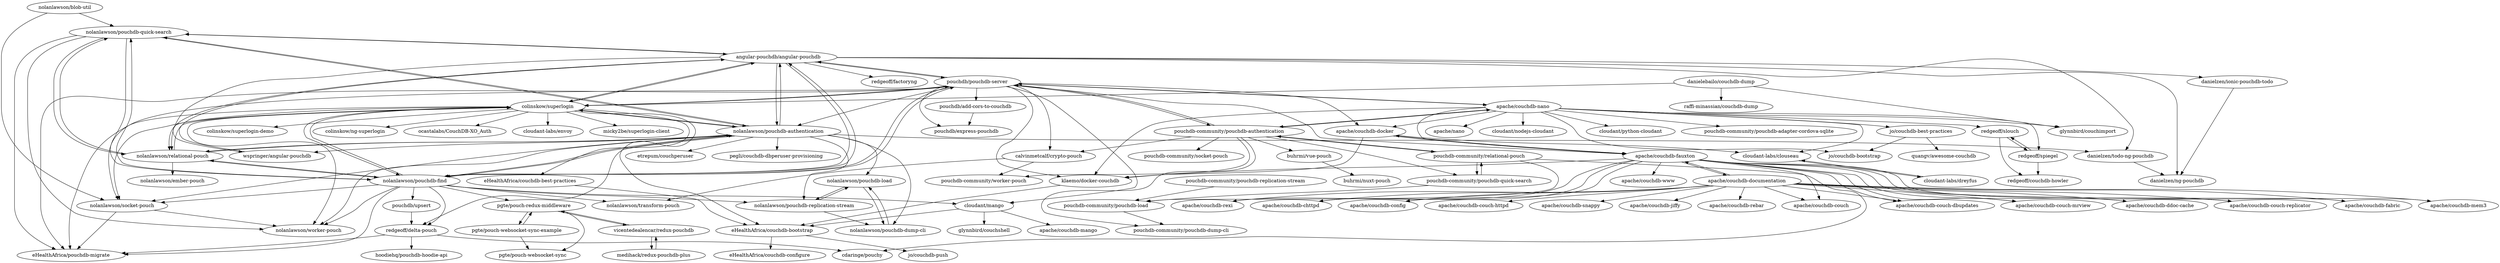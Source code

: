 digraph G {
"nolanlawson/blob-util" -> "nolanlawson/pouchdb-quick-search"
"nolanlawson/blob-util" -> "nolanlawson/socket-pouch"
"wspringer/angular-pouchdb" -> "angular-pouchdb/angular-pouchdb"
"danielzen/ionic-pouchdb-todo" -> "danielzen/ng-pouchdb"
"apache/couchdb-nano" -> "pouchdb-community/pouchdb-authentication"
"apache/couchdb-nano" -> "redgeoff/slouch"
"apache/couchdb-nano" -> "apache/couchdb-docker"
"apache/couchdb-nano" -> "pouchdb/pouchdb-server"
"apache/couchdb-nano" -> "klaemo/docker-couchdb"
"apache/couchdb-nano" -> "jo/couchdb-best-practices"
"apache/couchdb-nano" -> "apache/couchdb-fauxton"
"apache/couchdb-nano" -> "cloudant/python-cloudant" ["e"=1]
"apache/couchdb-nano" -> "pouchdb-community/pouchdb-adapter-cordova-sqlite"
"apache/couchdb-nano" -> "glynnbird/couchimport"
"apache/couchdb-nano" -> "redgeoff/spiegel"
"apache/couchdb-nano" -> "cloudant-labs/clouseau"
"apache/couchdb-nano" -> "jo/couchdb-bootstrap"
"apache/couchdb-nano" -> "apache/nano"
"apache/couchdb-nano" -> "cloudant/nodejs-cloudant" ["e"=1]
"pgte/pouch-redux-middleware" -> "pgte/pouch-websocket-sync-example"
"pgte/pouch-redux-middleware" -> "pgte/pouch-websocket-sync"
"pgte/pouch-redux-middleware" -> "vicentedealencar/redux-pouchdb"
"redgeoff/spiegel" -> "redgeoff/slouch"
"redgeoff/spiegel" -> "redgeoff/couchdb-howler"
"apache/couchdb-documentation" -> "apache/couchdb-fauxton"
"apache/couchdb-documentation" -> "apache/couchdb-config"
"apache/couchdb-documentation" -> "apache/couchdb-couch"
"apache/couchdb-documentation" -> "apache/couchdb-couch-dbupdates"
"apache/couchdb-documentation" -> "apache/couchdb-couch-httpd"
"apache/couchdb-documentation" -> "apache/couchdb-couch-mrview"
"apache/couchdb-documentation" -> "apache/couchdb-ddoc-cache"
"apache/couchdb-documentation" -> "apache/couchdb-rebar"
"apache/couchdb-documentation" -> "apache/couchdb-snappy"
"apache/couchdb-documentation" -> "apache/couchdb-couch-replicator"
"apache/couchdb-documentation" -> "apache/couchdb-fabric"
"apache/couchdb-documentation" -> "apache/couchdb-jiffy"
"apache/couchdb-documentation" -> "apache/couchdb-mem3"
"apache/couchdb-documentation" -> "apache/couchdb-rexi"
"apache/couchdb-documentation" -> "apache/couchdb-chttpd"
"colinskow/superlogin" -> "micky2be/superlogin-client"
"colinskow/superlogin" -> "colinskow/superlogin-demo"
"colinskow/superlogin" -> "nolanlawson/pouchdb-authentication"
"colinskow/superlogin" -> "nolanlawson/relational-pouch"
"colinskow/superlogin" -> "colinskow/ng-superlogin"
"colinskow/superlogin" -> "eHealthAfrica/couchdb-best-practices"
"colinskow/superlogin" -> "ocastalabs/CouchDB-XO_Auth" ["e"=1]
"colinskow/superlogin" -> "nolanlawson/pouchdb-find"
"colinskow/superlogin" -> "eHealthAfrica/couchdb-bootstrap"
"colinskow/superlogin" -> "nolanlawson/socket-pouch"
"colinskow/superlogin" -> "cloudant-labs/envoy"
"colinskow/superlogin" -> "nolanlawson/worker-pouch"
"colinskow/superlogin" -> "angular-pouchdb/angular-pouchdb"
"colinskow/superlogin" -> "pouchdb/pouchdb-server"
"colinskow/superlogin" -> "eHealthAfrica/pouchdb-migrate"
"nolanlawson/relational-pouch" -> "nolanlawson/pouchdb-quick-search"
"nolanlawson/relational-pouch" -> "nolanlawson/pouchdb-find"
"nolanlawson/relational-pouch" -> "nolanlawson/pouchdb-authentication"
"nolanlawson/relational-pouch" -> "colinskow/superlogin"
"nolanlawson/relational-pouch" -> "nolanlawson/ember-pouch" ["e"=1]
"pouchdb/pouchdb-server" -> "pouchdb/express-pouchdb"
"pouchdb/pouchdb-server" -> "pouchdb-community/pouchdb-authentication"
"pouchdb/pouchdb-server" -> "nolanlawson/pouchdb-find"
"pouchdb/pouchdb-server" -> "calvinmetcalf/crypto-pouch"
"pouchdb/pouchdb-server" -> "nolanlawson/socket-pouch"
"pouchdb/pouchdb-server" -> "eHealthAfrica/pouchdb-migrate"
"pouchdb/pouchdb-server" -> "apache/couchdb-nano"
"pouchdb/pouchdb-server" -> "colinskow/superlogin"
"pouchdb/pouchdb-server" -> "nolanlawson/pouchdb-authentication"
"pouchdb/pouchdb-server" -> "apache/couchdb-fauxton"
"pouchdb/pouchdb-server" -> "klaemo/docker-couchdb"
"pouchdb/pouchdb-server" -> "angular-pouchdb/angular-pouchdb"
"pouchdb/pouchdb-server" -> "pouchdb/add-cors-to-couchdb"
"pouchdb/pouchdb-server" -> "apache/couchdb-docker"
"pouchdb/pouchdb-server" -> "cloudant/mango"
"nolanlawson/pouchdb-quick-search" -> "nolanlawson/pouchdb-find"
"nolanlawson/pouchdb-quick-search" -> "nolanlawson/relational-pouch"
"nolanlawson/pouchdb-quick-search" -> "nolanlawson/pouchdb-authentication"
"nolanlawson/pouchdb-quick-search" -> "eHealthAfrica/pouchdb-migrate"
"nolanlawson/pouchdb-quick-search" -> "angular-pouchdb/angular-pouchdb"
"nolanlawson/pouchdb-quick-search" -> "nolanlawson/worker-pouch"
"nolanlawson/pouchdb-authentication" -> "nolanlawson/pouchdb-find"
"nolanlawson/pouchdb-authentication" -> "colinskow/superlogin"
"nolanlawson/pouchdb-authentication" -> "nolanlawson/pouchdb-quick-search"
"nolanlawson/pouchdb-authentication" -> "nolanlawson/relational-pouch"
"nolanlawson/pouchdb-authentication" -> "angular-pouchdb/angular-pouchdb"
"nolanlawson/pouchdb-authentication" -> "nolanlawson/pouchdb-replication-stream"
"nolanlawson/pouchdb-authentication" -> "nolanlawson/socket-pouch"
"nolanlawson/pouchdb-authentication" -> "etrepum/couchperuser"
"nolanlawson/pouchdb-authentication" -> "nolanlawson/worker-pouch"
"nolanlawson/pouchdb-authentication" -> "danielzen/todo-ng-pouchdb"
"nolanlawson/pouchdb-authentication" -> "nolanlawson/pouchdb-dump-cli"
"nolanlawson/pouchdb-authentication" -> "pegli/couchdb-dbperuser-provisioning"
"nolanlawson/pouchdb-authentication" -> "redgeoff/delta-pouch"
"nolanlawson/pouchdb-authentication" -> "nolanlawson/pouchdb-load"
"nolanlawson/pouchdb-authentication" -> "wspringer/angular-pouchdb"
"apache/couchdb-fauxton" -> "apache/couchdb-documentation"
"apache/couchdb-fauxton" -> "klaemo/docker-couchdb"
"apache/couchdb-fauxton" -> "apache/couchdb-docker"
"apache/couchdb-fauxton" -> "apache/couchdb-chttpd"
"apache/couchdb-fauxton" -> "apache/couchdb-couch"
"apache/couchdb-fauxton" -> "apache/couchdb-www"
"apache/couchdb-fauxton" -> "apache/couchdb-couch-dbupdates"
"apache/couchdb-fauxton" -> "apache/couchdb-couch-mrview"
"apache/couchdb-fauxton" -> "apache/couchdb-ddoc-cache"
"apache/couchdb-fauxton" -> "apache/couchdb-couch-replicator"
"apache/couchdb-fauxton" -> "apache/couchdb-fabric"
"apache/couchdb-fauxton" -> "apache/couchdb-mem3"
"apache/couchdb-fauxton" -> "apache/couchdb-rexi"
"apache/couchdb-fauxton" -> "apache/couchdb-config"
"eHealthAfrica/couchdb-bootstrap" -> "eHealthAfrica/couchdb-configure"
"eHealthAfrica/couchdb-bootstrap" -> "jo/couchdb-push"
"klaemo/docker-couchdb" -> "eHealthAfrica/couchdb-bootstrap"
"pouchdb-community/pouchdb-authentication" -> "pouchdb-community/relational-pouch"
"pouchdb-community/pouchdb-authentication" -> "pouchdb/pouchdb-server"
"pouchdb-community/pouchdb-authentication" -> "apache/couchdb-nano"
"pouchdb-community/pouchdb-authentication" -> "pouchdb-community/worker-pouch"
"pouchdb-community/pouchdb-authentication" -> "pouchdb-community/pouchdb-quick-search"
"pouchdb-community/pouchdb-authentication" -> "pouchdb-community/pouchdb-dump-cli"
"pouchdb-community/pouchdb-authentication" -> "calvinmetcalf/crypto-pouch"
"pouchdb-community/pouchdb-authentication" -> "buhrmi/vue-pouch"
"pouchdb-community/pouchdb-authentication" -> "pouchdb-community/socket-pouch"
"jo/couchdb-best-practices" -> "quangv/awesome-couchdb" ["e"=1]
"jo/couchdb-best-practices" -> "jo/couchdb-bootstrap"
"nolanlawson/pouchdb-find" -> "nolanlawson/pouchdb-quick-search"
"nolanlawson/pouchdb-find" -> "nolanlawson/pouchdb-authentication"
"nolanlawson/pouchdb-find" -> "nolanlawson/relational-pouch"
"nolanlawson/pouchdb-find" -> "angular-pouchdb/angular-pouchdb"
"nolanlawson/pouchdb-find" -> "nolanlawson/socket-pouch"
"nolanlawson/pouchdb-find" -> "colinskow/superlogin"
"nolanlawson/pouchdb-find" -> "pouchdb/pouchdb-server"
"nolanlawson/pouchdb-find" -> "nolanlawson/pouchdb-replication-stream"
"nolanlawson/pouchdb-find" -> "pgte/pouch-redux-middleware"
"nolanlawson/pouchdb-find" -> "nolanlawson/worker-pouch"
"nolanlawson/pouchdb-find" -> "pouchdb/upsert"
"nolanlawson/pouchdb-find" -> "eHealthAfrica/pouchdb-migrate"
"nolanlawson/pouchdb-find" -> "redgeoff/delta-pouch"
"nolanlawson/pouchdb-find" -> "cloudant/mango"
"nolanlawson/pouchdb-find" -> "nolanlawson/transform-pouch"
"pgte/pouch-websocket-sync-example" -> "pgte/pouch-websocket-sync"
"pgte/pouch-websocket-sync-example" -> "pgte/pouch-redux-middleware"
"pouchdb-community/relational-pouch" -> "pouchdb-community/pouchdb-quick-search"
"pouchdb-community/relational-pouch" -> "pouchdb-community/pouchdb-authentication"
"pouchdb-community/relational-pouch" -> "cdaringe/pouchy"
"pouchdb-community/relational-pouch" -> "pouchdb-community/pouchdb-load"
"eHealthAfrica/couchdb-best-practices" -> "eHealthAfrica/couchdb-bootstrap"
"vicentedealencar/redux-pouchdb" -> "medihack/redux-pouchdb-plus"
"vicentedealencar/redux-pouchdb" -> "pgte/pouch-redux-middleware"
"cloudant/mango" -> "apache/couchdb-mango" ["e"=1]
"cloudant/mango" -> "eHealthAfrica/couchdb-bootstrap"
"cloudant/mango" -> "glynnbird/couchshell"
"pouchdb/add-cors-to-couchdb" -> "pouchdb/express-pouchdb"
"pouchdb-community/pouchdb-quick-search" -> "pouchdb-community/relational-pouch"
"pouchdb-community/pouchdb-quick-search" -> "pouchdb-community/pouchdb-load"
"pouchdb/upsert" -> "redgeoff/delta-pouch"
"redgeoff/delta-pouch" -> "cdaringe/pouchy"
"redgeoff/delta-pouch" -> "eHealthAfrica/pouchdb-migrate"
"redgeoff/delta-pouch" -> "hoodiehq/pouchdb-hoodie-api"
"pouchdb-community/pouchdb-load" -> "pouchdb-community/pouchdb-dump-cli"
"pouchdb-community/pouchdb-replication-stream" -> "pouchdb-community/pouchdb-load"
"angular-pouchdb/angular-pouchdb" -> "nolanlawson/pouchdb-find"
"angular-pouchdb/angular-pouchdb" -> "nolanlawson/pouchdb-authentication"
"angular-pouchdb/angular-pouchdb" -> "danielzen/ionic-pouchdb-todo"
"angular-pouchdb/angular-pouchdb" -> "wspringer/angular-pouchdb"
"angular-pouchdb/angular-pouchdb" -> "nolanlawson/pouchdb-quick-search"
"angular-pouchdb/angular-pouchdb" -> "nolanlawson/relational-pouch"
"angular-pouchdb/angular-pouchdb" -> "redgeoff/factoryng"
"angular-pouchdb/angular-pouchdb" -> "danielzen/ng-pouchdb"
"angular-pouchdb/angular-pouchdb" -> "colinskow/superlogin"
"angular-pouchdb/angular-pouchdb" -> "danielzen/todo-ng-pouchdb"
"angular-pouchdb/angular-pouchdb" -> "pouchdb/pouchdb-server"
"buhrmi/vue-pouch" -> "buhrmi/nuxt-pouch"
"calvinmetcalf/crypto-pouch" -> "nolanlawson/transform-pouch"
"calvinmetcalf/crypto-pouch" -> "pouchdb-community/worker-pouch"
"redgeoff/slouch" -> "redgeoff/couchdb-howler"
"redgeoff/slouch" -> "redgeoff/spiegel"
"danielebailo/couchdb-dump" -> "glynnbird/couchimport"
"danielebailo/couchdb-dump" -> "raffi-minassian/couchdb-dump"
"danielebailo/couchdb-dump" -> "colinskow/superlogin"
"nolanlawson/pouchdb-replication-stream" -> "nolanlawson/pouchdb-load"
"nolanlawson/pouchdb-replication-stream" -> "nolanlawson/pouchdb-dump-cli"
"nolanlawson/socket-pouch" -> "eHealthAfrica/pouchdb-migrate"
"nolanlawson/socket-pouch" -> "nolanlawson/worker-pouch"
"danielzen/todo-ng-pouchdb" -> "danielzen/ng-pouchdb"
"nolanlawson/pouchdb-load" -> "nolanlawson/pouchdb-dump-cli"
"nolanlawson/pouchdb-load" -> "nolanlawson/pouchdb-replication-stream"
"cloudant-labs/dreyfus" -> "cloudant-labs/clouseau"
"apache/couchdb-docker" -> "cloudant-labs/clouseau"
"apache/couchdb-docker" -> "klaemo/docker-couchdb"
"apache/couchdb-docker" -> "apache/couchdb-fauxton"
"cloudant-labs/clouseau" -> "cloudant-labs/dreyfus"
"medihack/redux-pouchdb-plus" -> "vicentedealencar/redux-pouchdb"
"nolanlawson/pouchdb-dump-cli" -> "nolanlawson/pouchdb-load"
"nolanlawson/blob-util" ["l"="8.382,-32.181"]
"nolanlawson/pouchdb-quick-search" ["l"="8.354,-32.217"]
"nolanlawson/socket-pouch" ["l"="8.33,-32.199"]
"wspringer/angular-pouchdb" ["l"="8.372,-32.263"]
"angular-pouchdb/angular-pouchdb" ["l"="8.338,-32.25"]
"danielzen/ionic-pouchdb-todo" ["l"="8.361,-32.3"]
"danielzen/ng-pouchdb" ["l"="8.358,-32.283"]
"apache/couchdb-nano" ["l"="8.204,-32.206"]
"pouchdb-community/pouchdb-authentication" ["l"="8.237,-32.161"]
"redgeoff/slouch" ["l"="8.148,-32.182"]
"apache/couchdb-docker" ["l"="8.207,-32.232"]
"pouchdb/pouchdb-server" ["l"="8.274,-32.214"]
"klaemo/docker-couchdb" ["l"="8.231,-32.234"]
"jo/couchdb-best-practices" ["l"="8.151,-32.208"]
"apache/couchdb-fauxton" ["l"="8.175,-32.248"]
"cloudant/python-cloudant" ["l"="9.505,-31.464"]
"pouchdb-community/pouchdb-adapter-cordova-sqlite" ["l"="8.191,-32.18"]
"glynnbird/couchimport" ["l"="8.226,-32.265"]
"redgeoff/spiegel" ["l"="8.16,-32.17"]
"cloudant-labs/clouseau" ["l"="8.199,-32.249"]
"jo/couchdb-bootstrap" ["l"="8.172,-32.212"]
"apache/nano" ["l"="8.176,-32.192"]
"cloudant/nodejs-cloudant" ["l"="9.463,-31.469"]
"pgte/pouch-redux-middleware" ["l"="8.433,-32.173"]
"pgte/pouch-websocket-sync-example" ["l"="8.464,-32.171"]
"pgte/pouch-websocket-sync" ["l"="8.459,-32.187"]
"vicentedealencar/redux-pouchdb" ["l"="8.455,-32.145"]
"redgeoff/couchdb-howler" ["l"="8.134,-32.164"]
"apache/couchdb-documentation" ["l"="8.138,-32.261"]
"apache/couchdb-config" ["l"="8.138,-32.247"]
"apache/couchdb-couch" ["l"="8.148,-32.278"]
"apache/couchdb-couch-dbupdates" ["l"="8.162,-32.259"]
"apache/couchdb-couch-httpd" ["l"="8.117,-32.274"]
"apache/couchdb-couch-mrview" ["l"="8.156,-32.252"]
"apache/couchdb-ddoc-cache" ["l"="8.154,-32.258"]
"apache/couchdb-rebar" ["l"="8.125,-32.281"]
"apache/couchdb-snappy" ["l"="8.112,-32.266"]
"apache/couchdb-couch-replicator" ["l"="8.152,-32.242"]
"apache/couchdb-fabric" ["l"="8.155,-32.267"]
"apache/couchdb-jiffy" ["l"="8.112,-32.256"]
"apache/couchdb-mem3" ["l"="8.164,-32.267"]
"apache/couchdb-rexi" ["l"="8.148,-32.25"]
"apache/couchdb-chttpd" ["l"="8.143,-32.239"]
"colinskow/superlogin" ["l"="8.315,-32.239"]
"micky2be/superlogin-client" ["l"="8.317,-32.281"]
"colinskow/superlogin-demo" ["l"="8.318,-32.266"]
"nolanlawson/pouchdb-authentication" ["l"="8.358,-32.234"]
"nolanlawson/relational-pouch" ["l"="8.337,-32.232"]
"colinskow/ng-superlogin" ["l"="8.303,-32.257"]
"eHealthAfrica/couchdb-best-practices" ["l"="8.294,-32.273"]
"ocastalabs/CouchDB-XO_Auth" ["l"="9.099,-31.793"]
"nolanlawson/pouchdb-find" ["l"="8.332,-32.215"]
"eHealthAfrica/couchdb-bootstrap" ["l"="8.274,-32.26"]
"cloudant-labs/envoy" ["l"="8.38,-32.212"]
"nolanlawson/worker-pouch" ["l"="8.35,-32.203"]
"eHealthAfrica/pouchdb-migrate" ["l"="8.313,-32.207"]
"nolanlawson/ember-pouch" ["l"="7.022,-32.343"]
"pouchdb/express-pouchdb" ["l"="8.274,-32.183"]
"calvinmetcalf/crypto-pouch" ["l"="8.25,-32.185"]
"pouchdb/add-cors-to-couchdb" ["l"="8.283,-32.169"]
"cloudant/mango" ["l"="8.282,-32.239"]
"nolanlawson/pouchdb-replication-stream" ["l"="8.384,-32.23"]
"etrepum/couchperuser" ["l"="8.414,-32.254"]
"danielzen/todo-ng-pouchdb" ["l"="8.353,-32.267"]
"nolanlawson/pouchdb-dump-cli" ["l"="8.396,-32.242"]
"pegli/couchdb-dbperuser-provisioning" ["l"="8.394,-32.263"]
"redgeoff/delta-pouch" ["l"="8.33,-32.178"]
"nolanlawson/pouchdb-load" ["l"="8.405,-32.229"]
"apache/couchdb-www" ["l"="8.172,-32.282"]
"eHealthAfrica/couchdb-configure" ["l"="8.259,-32.273"]
"jo/couchdb-push" ["l"="8.279,-32.287"]
"pouchdb-community/relational-pouch" ["l"="8.261,-32.131"]
"pouchdb-community/worker-pouch" ["l"="8.216,-32.169"]
"pouchdb-community/pouchdb-quick-search" ["l"="8.246,-32.119"]
"pouchdb-community/pouchdb-dump-cli" ["l"="8.23,-32.127"]
"buhrmi/vue-pouch" ["l"="8.199,-32.122"]
"pouchdb-community/socket-pouch" ["l"="8.211,-32.143"]
"quangv/awesome-couchdb" ["l"="28.841,29.852"]
"pouchdb/upsert" ["l"="8.352,-32.169"]
"nolanlawson/transform-pouch" ["l"="8.294,-32.192"]
"cdaringe/pouchy" ["l"="8.301,-32.141"]
"pouchdb-community/pouchdb-load" ["l"="8.243,-32.102"]
"medihack/redux-pouchdb-plus" ["l"="8.472,-32.128"]
"apache/couchdb-mango" ["l"="9.071,-31.816"]
"glynnbird/couchshell" ["l"="8.258,-32.25"]
"hoodiehq/pouchdb-hoodie-api" ["l"="8.34,-32.145"]
"pouchdb-community/pouchdb-replication-stream" ["l"="8.241,-32.073"]
"redgeoff/factoryng" ["l"="8.338,-32.283"]
"buhrmi/nuxt-pouch" ["l"="8.183,-32.106"]
"danielebailo/couchdb-dump" ["l"="8.258,-32.294"]
"raffi-minassian/couchdb-dump" ["l"="8.251,-32.32"]
"cloudant-labs/dreyfus" ["l"="8.196,-32.271"]
}